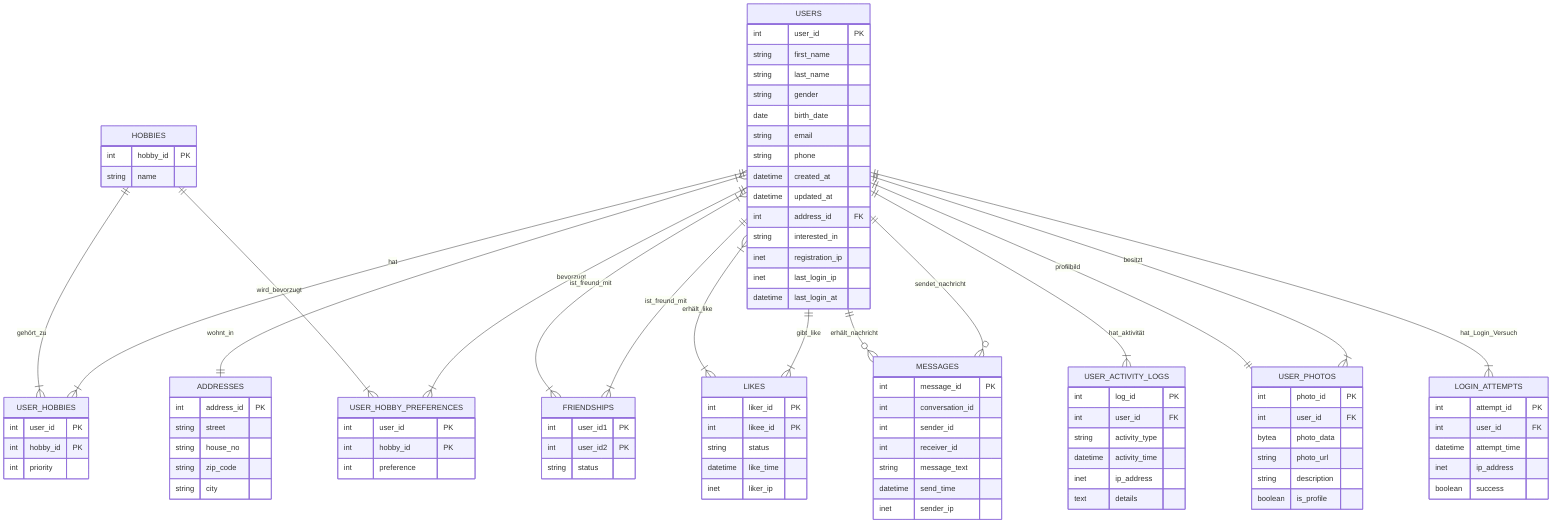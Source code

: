 erDiagram


    USERS {
        int user_id PK
        string first_name
        string last_name
        string gender
        date birth_date
        string email
        string phone
        datetime created_at
        datetime updated_at
        int address_id FK
        string interested_in
        inet registration_ip
        inet last_login_ip
        datetime last_login_at
    }

    ADDRESSES {
        int address_id PK
        string street
        string house_no
        string zip_code
        string city
    }

    HOBBIES {
        int hobby_id PK
        string name
    }

    USER_HOBBIES {
        int user_id PK
        int hobby_id PK
        int priority
    }

    USER_HOBBY_PREFERENCES {
        int user_id PK
        int hobby_id PK
        int preference
    }

    FRIENDSHIPS {
        int user_id1 PK
        int user_id2 PK
        string status
    }

    LIKES {
        int liker_id PK
        int likee_id PK
        string status
        datetime like_time
        inet liker_ip
    }

    MESSAGES {
        int message_id PK
        int conversation_id
        int sender_id
        int receiver_id
        string message_text
        datetime send_time
        inet sender_ip
    }

    USER_PHOTOS {
        int photo_id PK
        int user_id FK
        bytea photo_data
        string photo_url
        string description
        boolean is_profile
    }

    USER_ACTIVITY_LOGS {
        int log_id PK
        int user_id FK
        string activity_type
        datetime activity_time
        inet ip_address
        text details
    }

    LOGIN_ATTEMPTS {
        int attempt_id PK
        int user_id FK
        datetime attempt_time
        inet ip_address
        boolean success
    }


    %% Beispiel: USER hat genau 1 Adresse, ADDRESS kann von vielen USERn geteilt werden
    USERS }|--|| ADDRESSES : "wohnt_in"

    %% USER_HOBBY: m:n zwischen USER und HOBBY
    USERS ||--|{ USER_HOBBIES : "hat"
    HOBBIES ||--|{ USER_HOBBIES : "gehört_zu"

    %% USER_HOBBY_PREFERENCE: Präferenzen der Hobbys anderer
    USERS ||--|{ USER_HOBBY_PREFERENCES : "bevorzugt"
    HOBBIES ||--|{ USER_HOBBY_PREFERENCES : "wird_bevorzugt"

    %% FRIENDSHIP: m:n (self-join) -> User1 + User2
    USERS ||--|{ FRIENDSHIPS : "ist_freund_mit"
    USERS }|--|{ FRIENDSHIPS : "ist_freund_mit"

    %% LIKE: m:n (selbst), Liker und Likee
    USERS ||--|{ LIKES : "gibt_like"
    USERS }|--|{ LIKES : "erhält_like"

    %% MESSAGE: 1:n (Sender) + 1:n (Empfänger)
    USERS ||--o{ MESSAGES : "sendet_nachricht"
    USERS ||--o{ MESSAGES : "erhält_nachricht"

    %% USER_PHOTO: 1:n (ein User kann mehrere Fotos haben)
    USERS ||--|{ USER_PHOTOS : "besitzt"
    USER_PHOTOS ||--|| USERS : "profilbild"

    %% USER_ACTIVITY_LOGS und LOGIN_ATTEMPTS : 1:n (ein User kann mehrere Logs/Attempts haben)
    USERS ||--|{ USER_ACTIVITY_LOGS : "hat_aktivität"
    USERS ||--|{ LOGIN_ATTEMPTS : "hat_Login_Versuch"